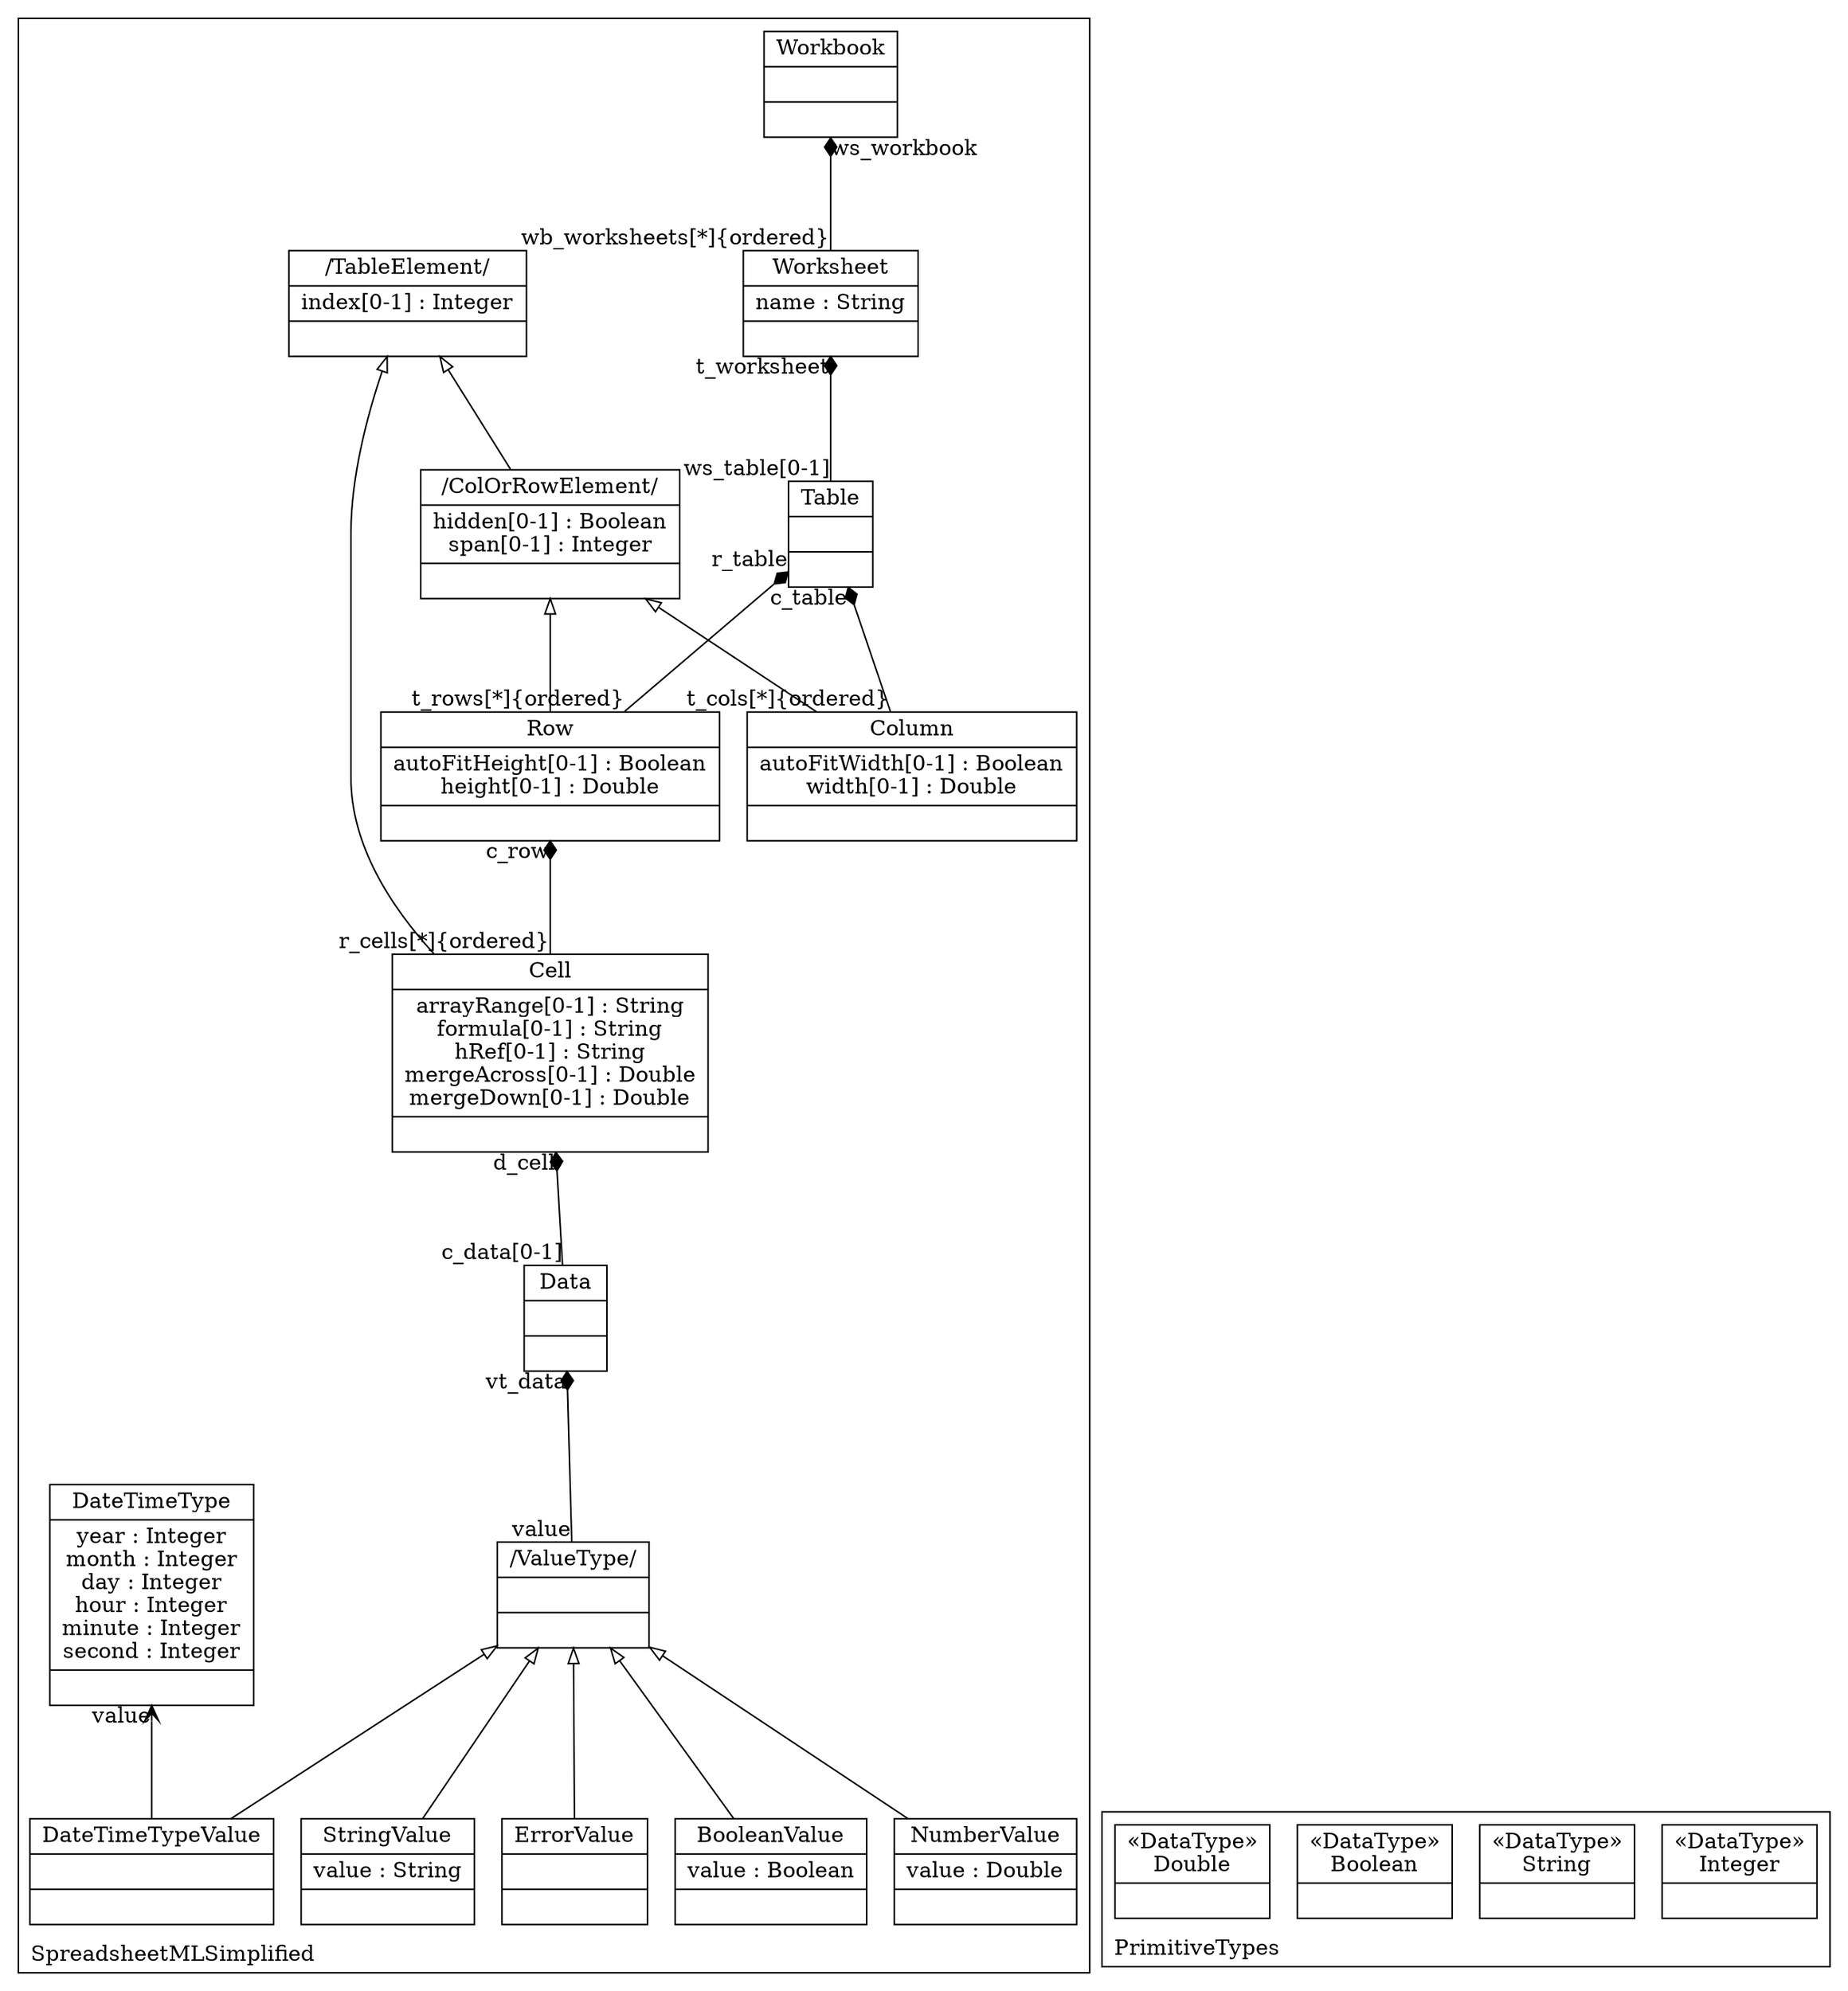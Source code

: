 digraph "KM3 Model in DOT" {
graph[rankdir=BT,labeljust=l,labelloc=t,nodeSep=0.75,compound=true];
 subgraph "cluster_SpreadsheetMLSimplified"{
labelloc=t
color=black
label=SpreadsheetMLSimplified
 node[shape=record];
DateTimeType[label="{DateTimeType|year : Integer\nmonth : Integer\nday : Integer\nhour : Integer\nminute : Integer\nsecond : Integer| }"]
;
 node[shape=record];
ValueType[label="{/ValueType/| | }"]
 ValueType->Data[arrowhead=diamond,arrowtail=none,headlabel="vt_data",taillabel="value",group=Data,minlen=2,constraint=true,]
;
 node[shape=record];
StringValue[label="{StringValue|value : String| }"]
 StringValue->ValueType[arrowhead=onormal,group=ValueType,minlen=2,constraint=true,]
;
 node[shape=record];
NumberValue[label="{NumberValue|value : Double| }"]
 NumberValue->ValueType[arrowhead=onormal,group=ValueType,minlen=2,constraint=true,]
;
 node[shape=record];
DateTimeTypeValue[label="{DateTimeTypeValue| | }"]
 DateTimeTypeValue->DateTimeType[arrowhead=vee,arrowtail=diamond,headlabel="value",group=DateTimeType,minlen=2,constraint=true,]
 DateTimeTypeValue->ValueType[arrowhead=onormal,group=ValueType,minlen=2,constraint=true,]
;
 node[shape=record];
BooleanValue[label="{BooleanValue|value : Boolean| }"]
 BooleanValue->ValueType[arrowhead=onormal,group=ValueType,minlen=2,constraint=true,]
;
 node[shape=record];
ErrorValue[label="{ErrorValue| | }"]
 ErrorValue->ValueType[arrowhead=onormal,group=ValueType,minlen=2,constraint=true,]
;
 node[shape=record];
Workbook[label="{Workbook| | }"]
;
 node[shape=record];
Worksheet[label="{Worksheet|name : String| }"]
 Worksheet->Workbook[arrowhead=diamond,arrowtail=none,headlabel="ws_workbook",taillabel="wb_worksheets[*]{ordered}",group=Workbook,minlen=2,constraint=true,]
;
 node[shape=record];
Table[label="{Table| | }"]
 Table->Worksheet[arrowhead=diamond,arrowtail=none,headlabel="t_worksheet",taillabel="ws_table[0-1]",group=Worksheet,minlen=2,constraint=true,]
;
 node[shape=record];
TableElement[label="{/TableElement/|index[0-1] : Integer| }"]
;
 node[shape=record];
ColOrRowElement[label="{/ColOrRowElement/|hidden[0-1] : Boolean\nspan[0-1] : Integer| }"]
 ColOrRowElement->TableElement[arrowhead=onormal,group=TableElement,minlen=2,constraint=true,]
;
 node[shape=record];
Column[label="{Column|autoFitWidth[0-1] : Boolean\nwidth[0-1] : Double| }"]
 Column->Table[arrowhead=diamond,arrowtail=none,headlabel="c_table",taillabel="t_cols[*]{ordered}",group=Table,minlen=2,constraint=true,]
 Column->ColOrRowElement[arrowhead=onormal,group=ColOrRowElement,minlen=2,constraint=true,]
;
 node[shape=record];
Row[label="{Row|autoFitHeight[0-1] : Boolean\nheight[0-1] : Double| }"]
 Row->Table[arrowhead=diamond,arrowtail=none,headlabel="r_table",taillabel="t_rows[*]{ordered}",group=Table,minlen=2,constraint=true,]
 Row->ColOrRowElement[arrowhead=onormal,group=ColOrRowElement,minlen=2,constraint=true,]
;
 node[shape=record];
Cell[label="{Cell|arrayRange[0-1] : String\nformula[0-1] : String\nhRef[0-1] : String\nmergeAcross[0-1] : Double\nmergeDown[0-1] : Double| }"]
 Cell->Row[arrowhead=diamond,arrowtail=none,headlabel="c_row",taillabel="r_cells[*]{ordered}",group=Row,minlen=2,constraint=true,]
 Cell->TableElement[arrowhead=onormal,group=TableElement,minlen=2,constraint=true,]
;
 node[shape=record];
Data[label="{Data| | }"]
 Data->Cell[arrowhead=diamond,arrowtail=none,headlabel="d_cell",taillabel="c_data[0-1]",group=Cell,minlen=2,constraint=true,]
;

} subgraph "cluster_PrimitiveTypes"{
labelloc=t
color=black
label=PrimitiveTypes
 node[shape=record];
Integer[label="{&#171;DataType&#187;\nInteger|}"]
;
 node[shape=record];
String[label="{&#171;DataType&#187;\nString|}"]
;
 node[shape=record];
Boolean[label="{&#171;DataType&#187;\nBoolean|}"]
;
 node[shape=record];
Double[label="{&#171;DataType&#187;\nDouble|}"]
;

}
}